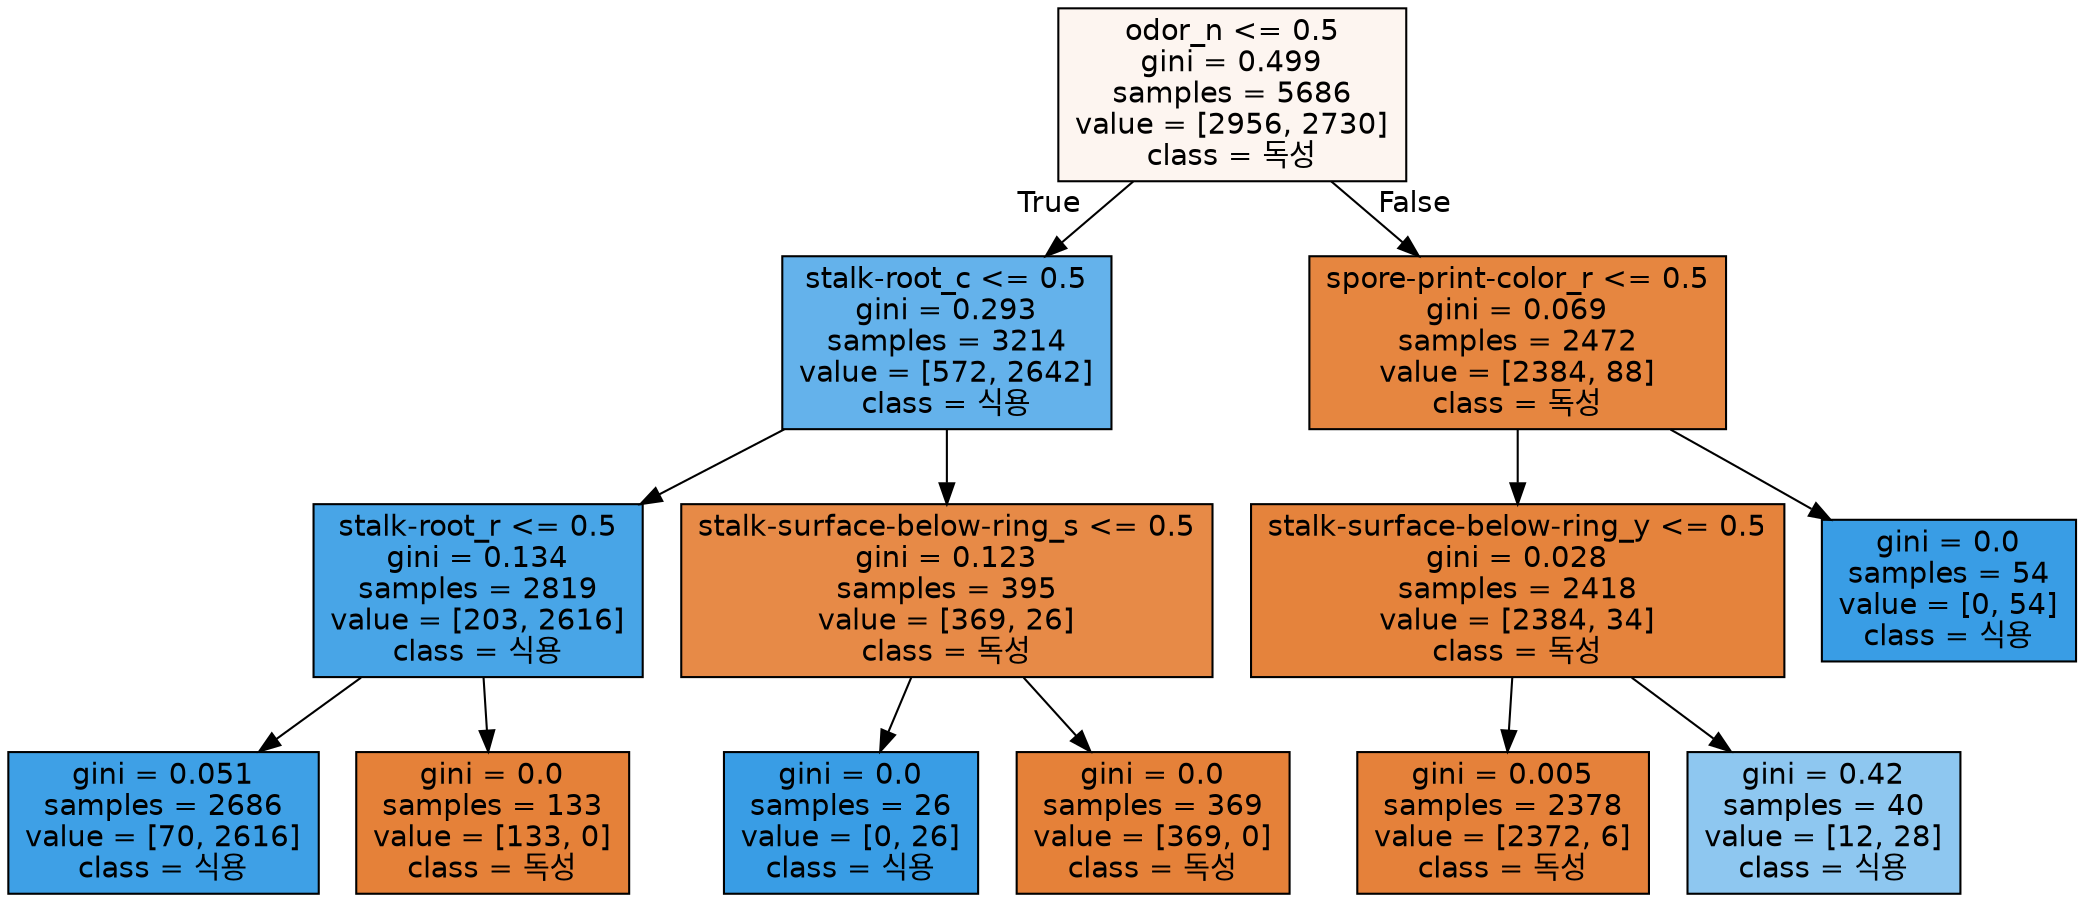 digraph Tree {
node [shape=box, style="filled", color="black", fontname="helvetica"] ;
edge [fontname="helvetica"] ;
0 [label="odor_n <= 0.5\ngini = 0.499\nsamples = 5686\nvalue = [2956, 2730]\nclass = 독성", fillcolor="#fdf5f0"] ;
1 [label="stalk-root_c <= 0.5\ngini = 0.293\nsamples = 3214\nvalue = [572, 2642]\nclass = 식용", fillcolor="#64b2eb"] ;
0 -> 1 [labeldistance=2.5, labelangle=45, headlabel="True"] ;
2 [label="stalk-root_r <= 0.5\ngini = 0.134\nsamples = 2819\nvalue = [203, 2616]\nclass = 식용", fillcolor="#48a5e7"] ;
1 -> 2 ;
3 [label="gini = 0.051\nsamples = 2686\nvalue = [70, 2616]\nclass = 식용", fillcolor="#3ea0e6"] ;
2 -> 3 ;
4 [label="gini = 0.0\nsamples = 133\nvalue = [133, 0]\nclass = 독성", fillcolor="#e58139"] ;
2 -> 4 ;
5 [label="stalk-surface-below-ring_s <= 0.5\ngini = 0.123\nsamples = 395\nvalue = [369, 26]\nclass = 독성", fillcolor="#e78a47"] ;
1 -> 5 ;
6 [label="gini = 0.0\nsamples = 26\nvalue = [0, 26]\nclass = 식용", fillcolor="#399de5"] ;
5 -> 6 ;
7 [label="gini = 0.0\nsamples = 369\nvalue = [369, 0]\nclass = 독성", fillcolor="#e58139"] ;
5 -> 7 ;
8 [label="spore-print-color_r <= 0.5\ngini = 0.069\nsamples = 2472\nvalue = [2384, 88]\nclass = 독성", fillcolor="#e68640"] ;
0 -> 8 [labeldistance=2.5, labelangle=-45, headlabel="False"] ;
9 [label="stalk-surface-below-ring_y <= 0.5\ngini = 0.028\nsamples = 2418\nvalue = [2384, 34]\nclass = 독성", fillcolor="#e5833c"] ;
8 -> 9 ;
10 [label="gini = 0.005\nsamples = 2378\nvalue = [2372, 6]\nclass = 독성", fillcolor="#e5813a"] ;
9 -> 10 ;
11 [label="gini = 0.42\nsamples = 40\nvalue = [12, 28]\nclass = 식용", fillcolor="#8ec7f0"] ;
9 -> 11 ;
12 [label="gini = 0.0\nsamples = 54\nvalue = [0, 54]\nclass = 식용", fillcolor="#399de5"] ;
8 -> 12 ;
}